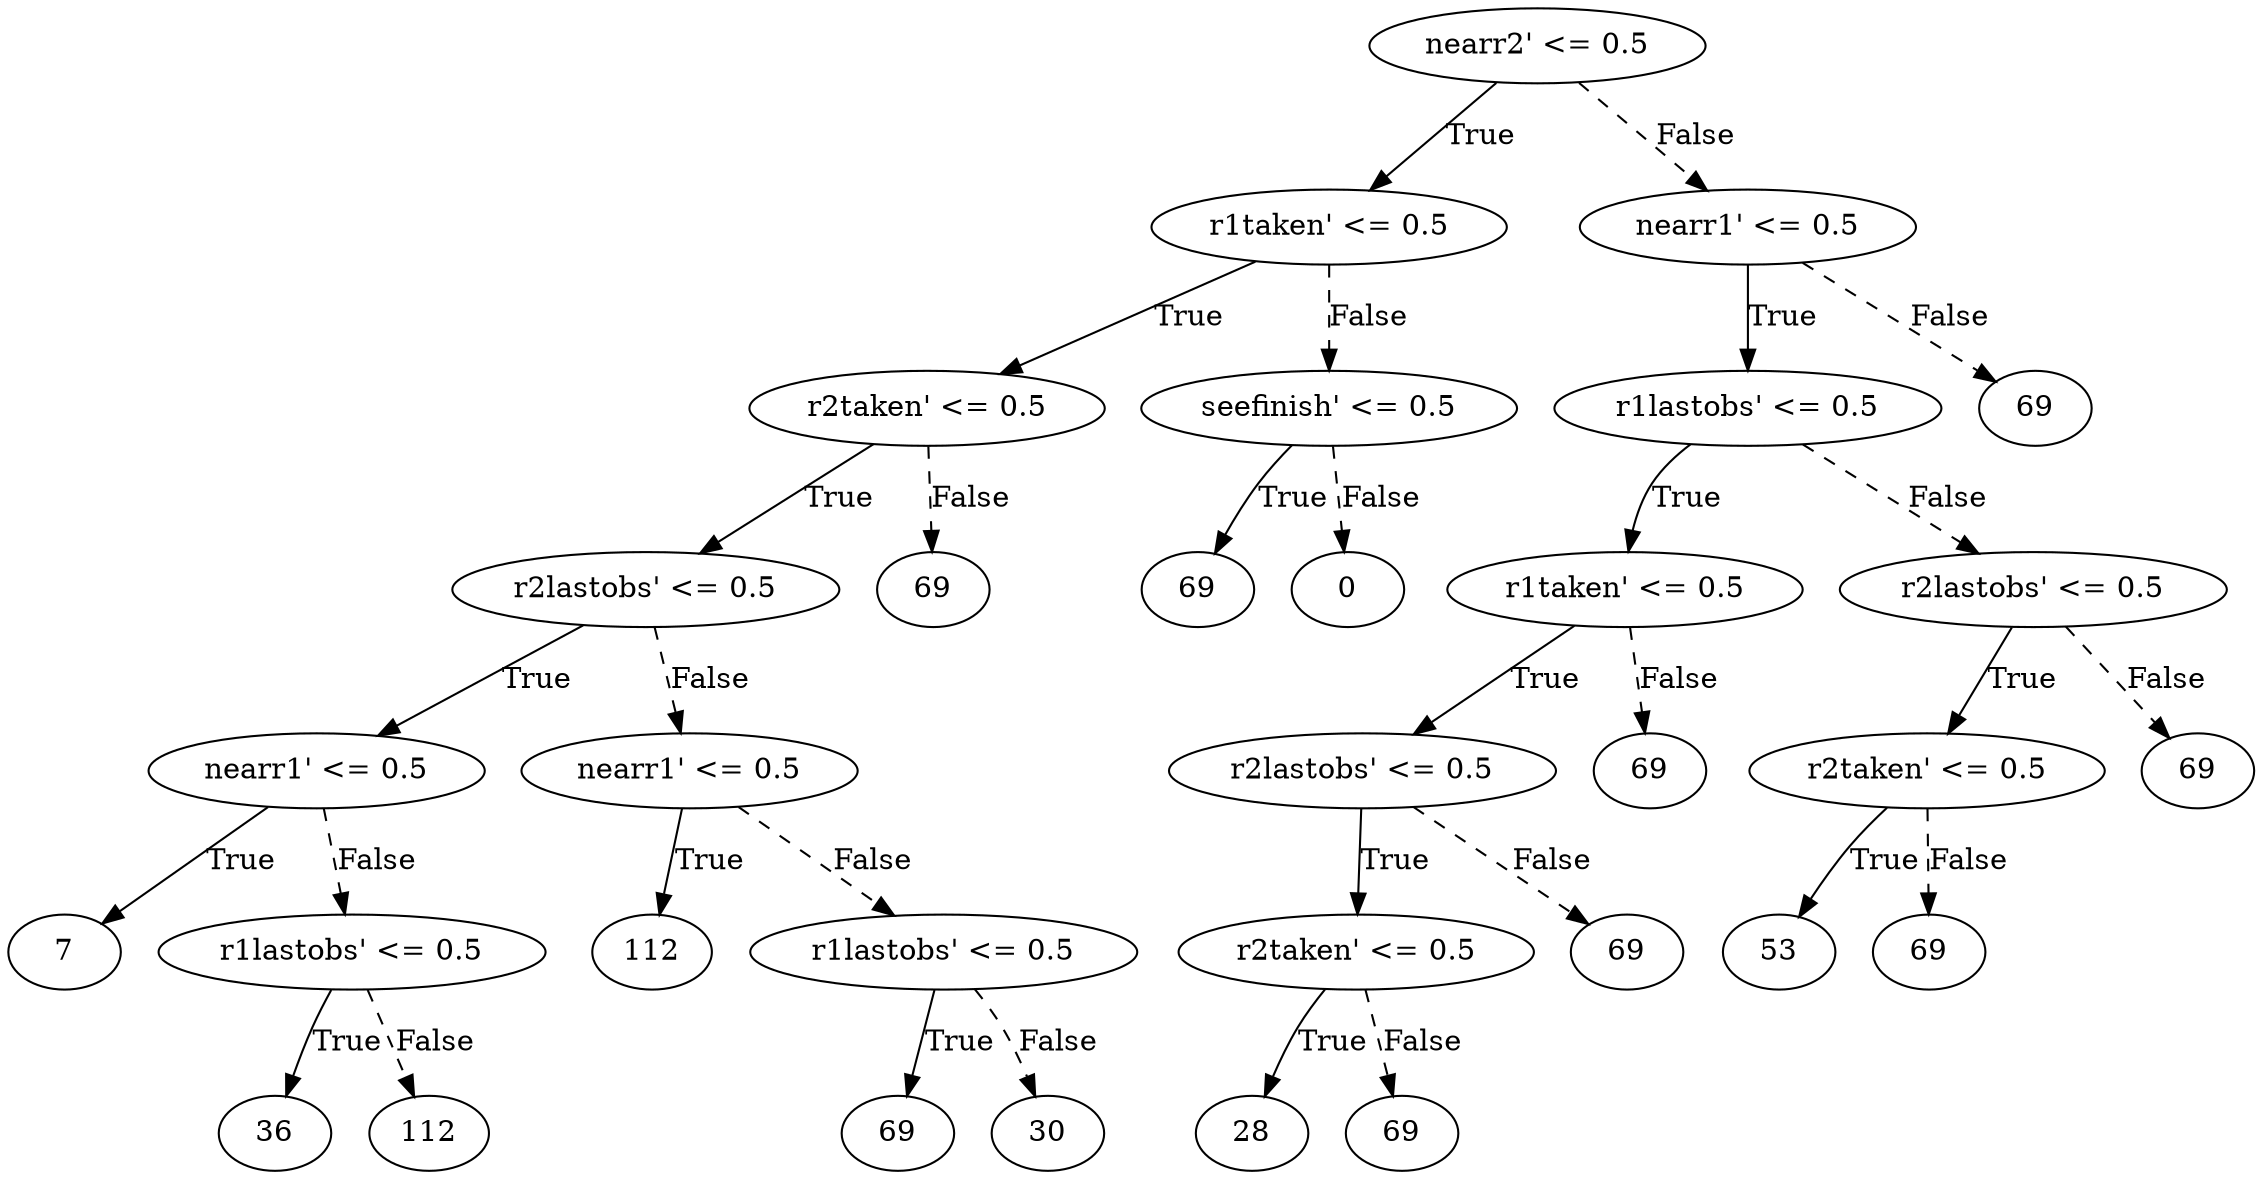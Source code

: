 digraph {
0 [label="nearr2' <= 0.5"];
1 [label="r1taken' <= 0.5"];
2 [label="r2taken' <= 0.5"];
3 [label="r2lastobs' <= 0.5"];
4 [label="nearr1' <= 0.5"];
5 [label="7"];
4 -> 5 [label="True"];
6 [label="r1lastobs' <= 0.5"];
7 [label="36"];
6 -> 7 [label="True"];
8 [label="112"];
6 -> 8 [style="dashed", label="False"];
4 -> 6 [style="dashed", label="False"];
3 -> 4 [label="True"];
9 [label="nearr1' <= 0.5"];
10 [label="112"];
9 -> 10 [label="True"];
11 [label="r1lastobs' <= 0.5"];
12 [label="69"];
11 -> 12 [label="True"];
13 [label="30"];
11 -> 13 [style="dashed", label="False"];
9 -> 11 [style="dashed", label="False"];
3 -> 9 [style="dashed", label="False"];
2 -> 3 [label="True"];
14 [label="69"];
2 -> 14 [style="dashed", label="False"];
1 -> 2 [label="True"];
15 [label="seefinish' <= 0.5"];
16 [label="69"];
15 -> 16 [label="True"];
17 [label="0"];
15 -> 17 [style="dashed", label="False"];
1 -> 15 [style="dashed", label="False"];
0 -> 1 [label="True"];
18 [label="nearr1' <= 0.5"];
19 [label="r1lastobs' <= 0.5"];
20 [label="r1taken' <= 0.5"];
21 [label="r2lastobs' <= 0.5"];
22 [label="r2taken' <= 0.5"];
23 [label="28"];
22 -> 23 [label="True"];
24 [label="69"];
22 -> 24 [style="dashed", label="False"];
21 -> 22 [label="True"];
25 [label="69"];
21 -> 25 [style="dashed", label="False"];
20 -> 21 [label="True"];
26 [label="69"];
20 -> 26 [style="dashed", label="False"];
19 -> 20 [label="True"];
27 [label="r2lastobs' <= 0.5"];
28 [label="r2taken' <= 0.5"];
29 [label="53"];
28 -> 29 [label="True"];
30 [label="69"];
28 -> 30 [style="dashed", label="False"];
27 -> 28 [label="True"];
31 [label="69"];
27 -> 31 [style="dashed", label="False"];
19 -> 27 [style="dashed", label="False"];
18 -> 19 [label="True"];
32 [label="69"];
18 -> 32 [style="dashed", label="False"];
0 -> 18 [style="dashed", label="False"];

}